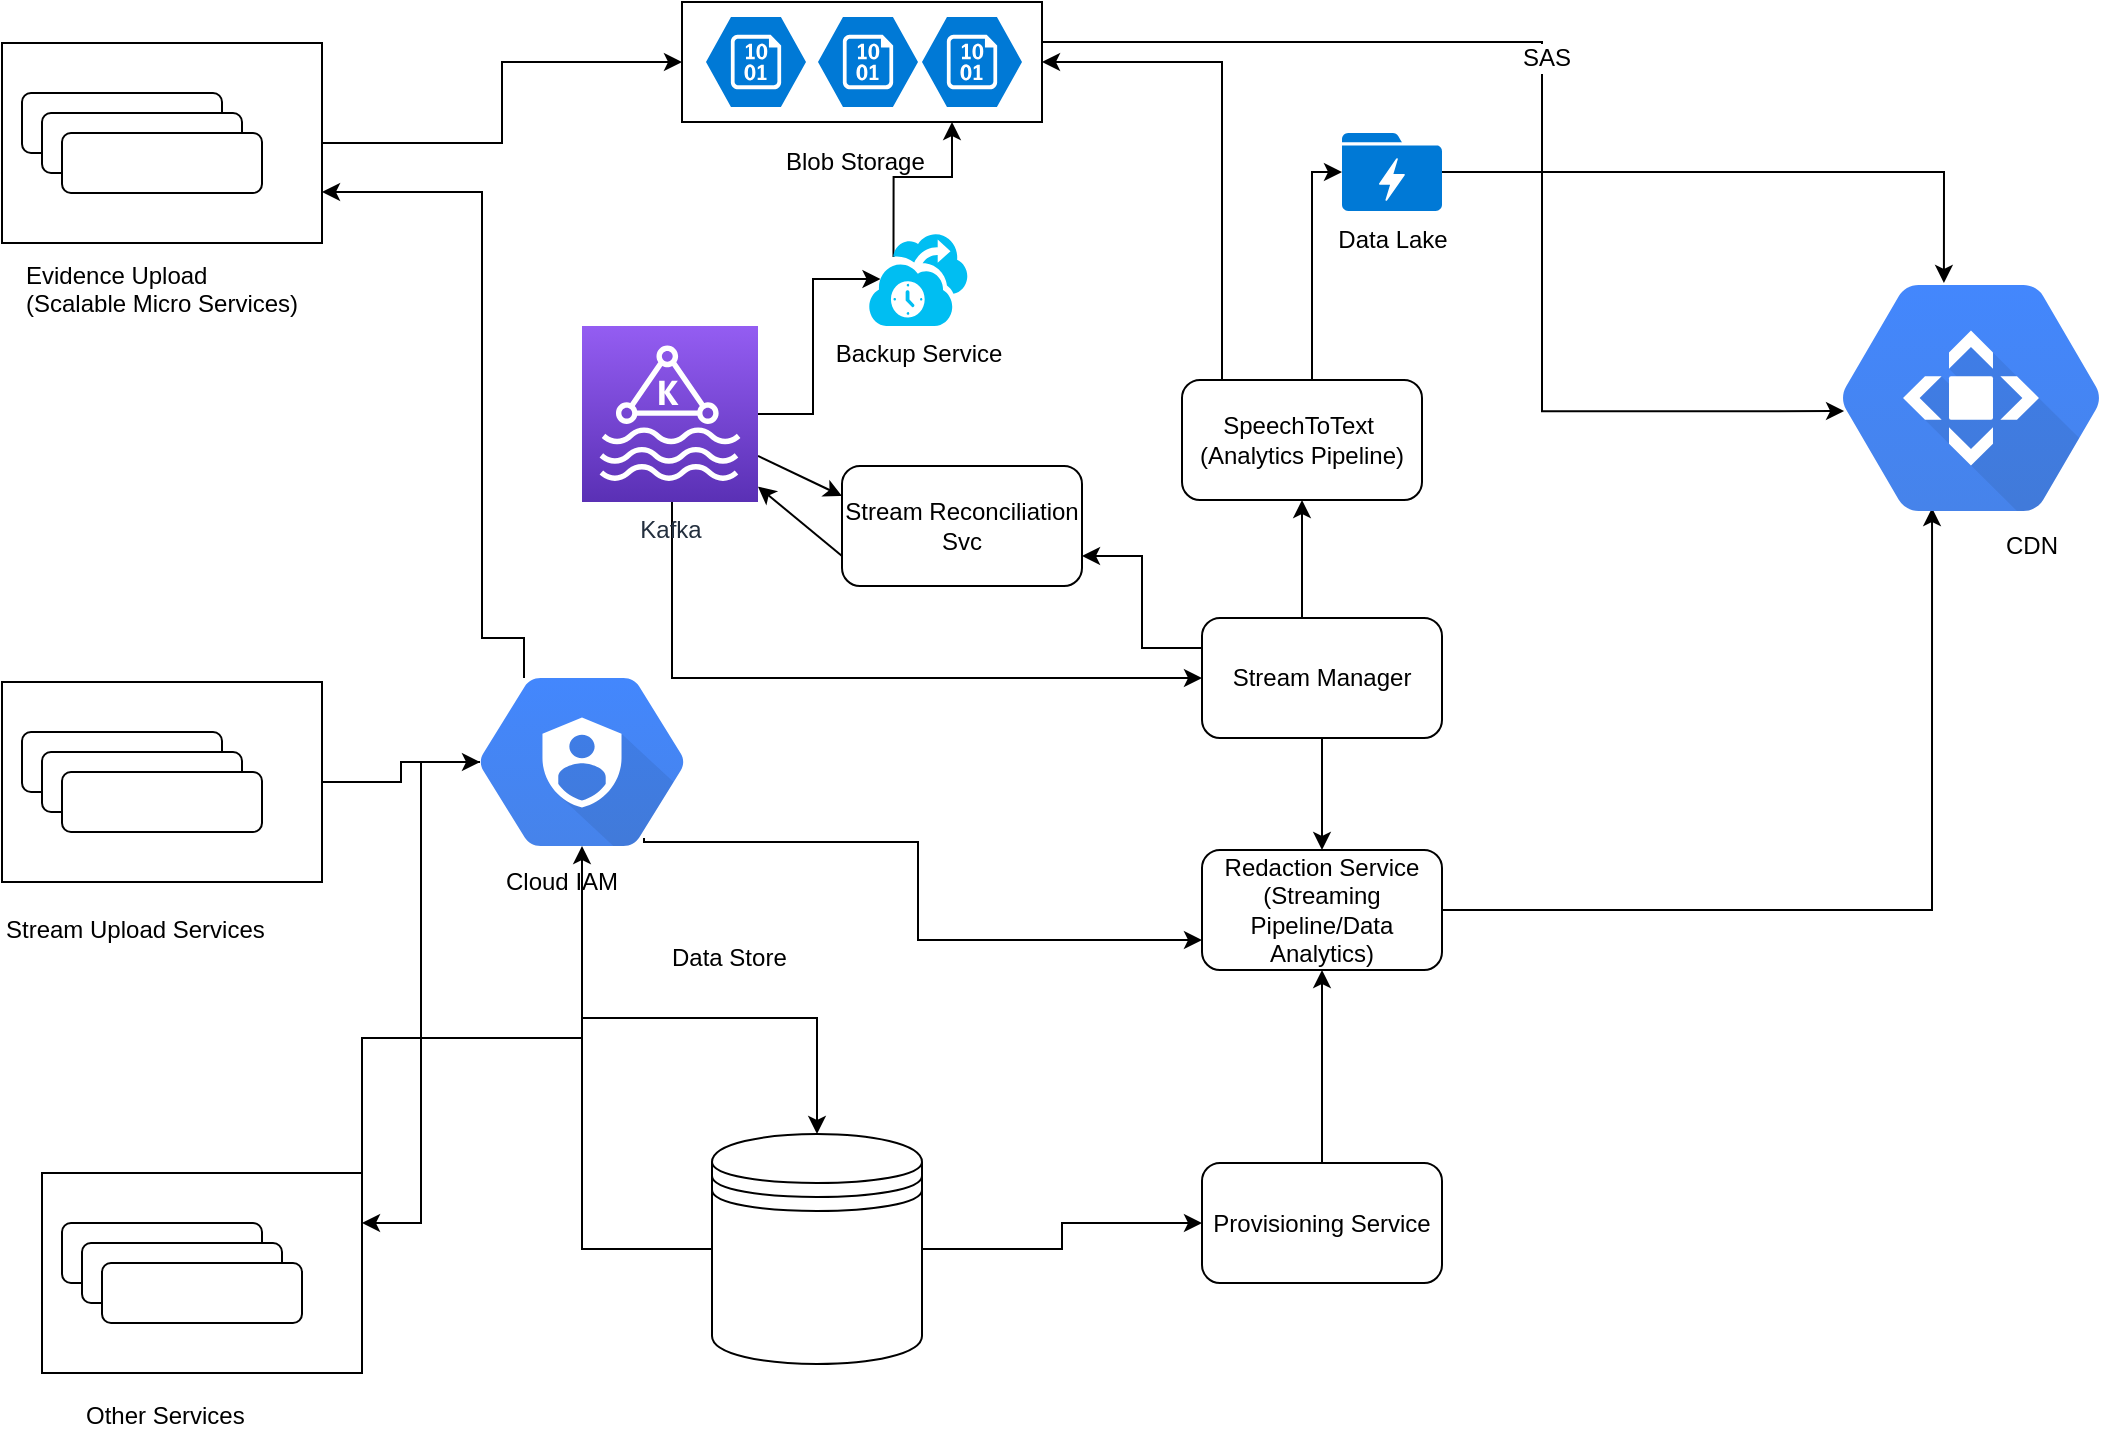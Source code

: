 <mxfile version="10.6.7" type="github"><diagram id="fCmDcdGG46tSVyyMOPS_" name="Page-1"><mxGraphModel dx="1362" dy="750" grid="1" gridSize="10" guides="1" tooltips="1" connect="1" arrows="1" fold="1" page="1" pageScale="1" pageWidth="850" pageHeight="1100" math="0" shadow="0"><root><mxCell id="0"/><mxCell id="1" parent="0"/><mxCell id="jnhirCZ-o03YxR8rbgiT-42" style="edgeStyle=orthogonalEdgeStyle;rounded=0;orthogonalLoop=1;jettySize=auto;html=1;entryX=0.125;entryY=0.5;entryDx=0;entryDy=0;entryPerimeter=0;" parent="1" source="jnhirCZ-o03YxR8rbgiT-1" target="jnhirCZ-o03YxR8rbgiT-25" edge="1"><mxGeometry relative="1" as="geometry"/></mxCell><mxCell id="jnhirCZ-o03YxR8rbgiT-47" style="edgeStyle=orthogonalEdgeStyle;rounded=0;orthogonalLoop=1;jettySize=auto;html=1;entryX=0;entryY=0.5;entryDx=0;entryDy=0;" parent="1" source="jnhirCZ-o03YxR8rbgiT-1" target="1gcdcB_CWtgVLVon9IP4-5" edge="1"><mxGeometry relative="1" as="geometry"><Array as="points"><mxPoint x="365" y="378"/></Array></mxGeometry></mxCell><mxCell id="1gcdcB_CWtgVLVon9IP4-11" style="rounded=0;orthogonalLoop=1;jettySize=auto;html=1;exitX=0;exitY=0.75;exitDx=0;exitDy=0;" edge="1" parent="1" source="1gcdcB_CWtgVLVon9IP4-8" target="jnhirCZ-o03YxR8rbgiT-1"><mxGeometry relative="1" as="geometry"/></mxCell><mxCell id="1gcdcB_CWtgVLVon9IP4-13" style="edgeStyle=none;rounded=0;orthogonalLoop=1;jettySize=auto;html=1;entryX=0;entryY=0.25;entryDx=0;entryDy=0;" edge="1" parent="1" source="jnhirCZ-o03YxR8rbgiT-1" target="1gcdcB_CWtgVLVon9IP4-8"><mxGeometry relative="1" as="geometry"/></mxCell><mxCell id="jnhirCZ-o03YxR8rbgiT-1" value="Kafka" style="outlineConnect=0;fontColor=#232F3E;gradientColor=#945DF2;gradientDirection=north;fillColor=#5A30B5;strokeColor=#ffffff;dashed=0;verticalLabelPosition=bottom;verticalAlign=top;align=center;html=1;fontSize=12;fontStyle=0;aspect=fixed;shape=mxgraph.aws4.resourceIcon;resIcon=mxgraph.aws4.managed_streaming_for_kafka;" parent="1" vertex="1"><mxGeometry x="320" y="202" width="88" height="88" as="geometry"/></mxCell><mxCell id="jnhirCZ-o03YxR8rbgiT-37" style="edgeStyle=orthogonalEdgeStyle;rounded=0;orthogonalLoop=1;jettySize=auto;html=1;entryX=0;entryY=0.5;entryDx=0;entryDy=0;" parent="1" source="jnhirCZ-o03YxR8rbgiT-2" target="jnhirCZ-o03YxR8rbgiT-27" edge="1"><mxGeometry relative="1" as="geometry"/></mxCell><mxCell id="jnhirCZ-o03YxR8rbgiT-40" style="edgeStyle=orthogonalEdgeStyle;rounded=0;orthogonalLoop=1;jettySize=auto;html=1;exitX=1;exitY=0.75;exitDx=0;exitDy=0;" parent="1" source="jnhirCZ-o03YxR8rbgiT-20" target="jnhirCZ-o03YxR8rbgiT-39" edge="1"><mxGeometry relative="1" as="geometry"><Array as="points"><mxPoint x="320" y="558"/><mxPoint x="320" y="548"/></Array></mxGeometry></mxCell><mxCell id="jnhirCZ-o03YxR8rbgiT-46" style="edgeStyle=orthogonalEdgeStyle;rounded=0;orthogonalLoop=1;jettySize=auto;html=1;exitX=0.255;exitY=0.265;exitDx=0;exitDy=0;exitPerimeter=0;entryX=0.75;entryY=1;entryDx=0;entryDy=0;" parent="1" source="jnhirCZ-o03YxR8rbgiT-25" target="jnhirCZ-o03YxR8rbgiT-27" edge="1"><mxGeometry relative="1" as="geometry"><mxPoint x="460" y="172" as="targetPoint"/></mxGeometry></mxCell><mxCell id="jnhirCZ-o03YxR8rbgiT-25" value="Backup Service" style="verticalLabelPosition=bottom;html=1;verticalAlign=top;align=center;strokeColor=none;fillColor=#00BEF2;shape=mxgraph.azure.backup_service;" parent="1" vertex="1"><mxGeometry x="463" y="155" width="50" height="47" as="geometry"/></mxCell><mxCell id="jnhirCZ-o03YxR8rbgiT-59" style="edgeStyle=orthogonalEdgeStyle;rounded=0;orthogonalLoop=1;jettySize=auto;html=1;entryX=0.008;entryY=0.558;entryDx=0;entryDy=0;entryPerimeter=0;" parent="1" source="jnhirCZ-o03YxR8rbgiT-26" target="jnhirCZ-o03YxR8rbgiT-57" edge="1"><mxGeometry relative="1" as="geometry"><Array as="points"><mxPoint x="800" y="60"/><mxPoint x="800" y="245"/></Array></mxGeometry></mxCell><mxCell id="jnhirCZ-o03YxR8rbgiT-75" value="SAS" style="text;html=1;resizable=0;points=[];align=center;verticalAlign=middle;labelBackgroundColor=#ffffff;" parent="jnhirCZ-o03YxR8rbgiT-59" vertex="1" connectable="0"><mxGeometry x="-0.102" y="2" relative="1" as="geometry"><mxPoint as="offset"/></mxGeometry></mxCell><mxCell id="jnhirCZ-o03YxR8rbgiT-36" value="Blob Storage" style="text;html=1;resizable=0;points=[];autosize=1;align=left;verticalAlign=top;spacingTop=-4;" parent="1" vertex="1"><mxGeometry x="420" y="110" width="80" height="20" as="geometry"/></mxCell><mxCell id="jnhirCZ-o03YxR8rbgiT-49" style="edgeStyle=orthogonalEdgeStyle;rounded=0;orthogonalLoop=1;jettySize=auto;html=1;entryX=0;entryY=0.5;entryDx=0;entryDy=0;" parent="1" source="jnhirCZ-o03YxR8rbgiT-39" target="jnhirCZ-o03YxR8rbgiT-45" edge="1"><mxGeometry relative="1" as="geometry"/></mxCell><mxCell id="jnhirCZ-o03YxR8rbgiT-67" value="" style="edgeStyle=orthogonalEdgeStyle;rounded=0;orthogonalLoop=1;jettySize=auto;html=1;" parent="1" source="jnhirCZ-o03YxR8rbgiT-39" target="jnhirCZ-o03YxR8rbgiT-64" edge="1"><mxGeometry relative="1" as="geometry"/></mxCell><mxCell id="jnhirCZ-o03YxR8rbgiT-39" value="" style="shape=datastore;whiteSpace=wrap;html=1;" parent="1" vertex="1"><mxGeometry x="385" y="606" width="105" height="115" as="geometry"/></mxCell><mxCell id="jnhirCZ-o03YxR8rbgiT-51" style="edgeStyle=orthogonalEdgeStyle;rounded=0;orthogonalLoop=1;jettySize=auto;html=1;entryX=1;entryY=0.5;entryDx=0;entryDy=0;" parent="1" source="jnhirCZ-o03YxR8rbgiT-43" target="jnhirCZ-o03YxR8rbgiT-27" edge="1"><mxGeometry relative="1" as="geometry"><Array as="points"><mxPoint x="680" y="240"/><mxPoint x="640" y="240"/><mxPoint x="640" y="70"/></Array></mxGeometry></mxCell><mxCell id="jnhirCZ-o03YxR8rbgiT-54" style="edgeStyle=orthogonalEdgeStyle;rounded=0;orthogonalLoop=1;jettySize=auto;html=1;" parent="1" source="jnhirCZ-o03YxR8rbgiT-43" target="jnhirCZ-o03YxR8rbgiT-53" edge="1"><mxGeometry relative="1" as="geometry"><Array as="points"><mxPoint x="685" y="277"/></Array></mxGeometry></mxCell><mxCell id="jnhirCZ-o03YxR8rbgiT-43" value="SpeechToText&amp;nbsp;&lt;br&gt;(Analytics Pipeline)&lt;br&gt;" style="rounded=1;whiteSpace=wrap;html=1;" parent="1" vertex="1"><mxGeometry x="620" y="229" width="120" height="60" as="geometry"/></mxCell><mxCell id="jnhirCZ-o03YxR8rbgiT-61" style="edgeStyle=orthogonalEdgeStyle;rounded=0;orthogonalLoop=1;jettySize=auto;html=1;entryX=0.349;entryY=0.987;entryDx=0;entryDy=0;entryPerimeter=0;" parent="1" source="jnhirCZ-o03YxR8rbgiT-44" target="jnhirCZ-o03YxR8rbgiT-57" edge="1"><mxGeometry relative="1" as="geometry"/></mxCell><mxCell id="jnhirCZ-o03YxR8rbgiT-44" value="Redaction Service&lt;br&gt;(Streaming Pipeline/Data Analytics)&lt;br&gt;" style="rounded=1;whiteSpace=wrap;html=1;" parent="1" vertex="1"><mxGeometry x="630" y="464" width="120" height="60" as="geometry"/></mxCell><mxCell id="jnhirCZ-o03YxR8rbgiT-50" value="" style="edgeStyle=orthogonalEdgeStyle;rounded=0;orthogonalLoop=1;jettySize=auto;html=1;" parent="1" source="jnhirCZ-o03YxR8rbgiT-45" target="jnhirCZ-o03YxR8rbgiT-44" edge="1"><mxGeometry relative="1" as="geometry"/></mxCell><mxCell id="jnhirCZ-o03YxR8rbgiT-45" value="Provisioning Service" style="rounded=1;whiteSpace=wrap;html=1;" parent="1" vertex="1"><mxGeometry x="630" y="620.5" width="120" height="60" as="geometry"/></mxCell><mxCell id="jnhirCZ-o03YxR8rbgiT-58" style="edgeStyle=orthogonalEdgeStyle;rounded=0;orthogonalLoop=1;jettySize=auto;html=1;entryX=0.395;entryY=-0.009;entryDx=0;entryDy=0;entryPerimeter=0;" parent="1" source="jnhirCZ-o03YxR8rbgiT-53" target="jnhirCZ-o03YxR8rbgiT-57" edge="1"><mxGeometry relative="1" as="geometry"/></mxCell><mxCell id="jnhirCZ-o03YxR8rbgiT-53" value="Data Lake" style="shadow=0;dashed=0;html=1;strokeColor=none;labelPosition=center;verticalLabelPosition=bottom;verticalAlign=top;align=center;shape=mxgraph.mscae.cloud.data_lake_store;fillColor=#0079D6;" parent="1" vertex="1"><mxGeometry x="700" y="105.5" width="50" height="39" as="geometry"/></mxCell><mxCell id="jnhirCZ-o03YxR8rbgiT-57" value="" style="shape=mxgraph.gcp.networking.cloud_cdn;html=1;fillColor=#4387FD;gradientColor=#4683EA;strokeColor=none;verticalLabelPosition=bottom;verticalAlign=top;align=center;" parent="1" vertex="1"><mxGeometry x="950" y="181.5" width="129" height="113" as="geometry"/></mxCell><mxCell id="jnhirCZ-o03YxR8rbgiT-60" value="CDN" style="text;html=1;resizable=0;points=[];autosize=1;align=left;verticalAlign=top;spacingTop=-4;" parent="1" vertex="1"><mxGeometry x="1030" y="302" width="40" height="20" as="geometry"/></mxCell><mxCell id="jnhirCZ-o03YxR8rbgiT-66" value="" style="edgeStyle=orthogonalEdgeStyle;rounded=0;orthogonalLoop=1;jettySize=auto;html=1;entryX=1;entryY=0.25;entryDx=0;entryDy=0;" parent="1" source="jnhirCZ-o03YxR8rbgiT-64" target="jnhirCZ-o03YxR8rbgiT-20" edge="1"><mxGeometry relative="1" as="geometry"><mxPoint x="238" y="358" as="targetPoint"/></mxGeometry></mxCell><mxCell id="jnhirCZ-o03YxR8rbgiT-69" style="edgeStyle=orthogonalEdgeStyle;rounded=0;orthogonalLoop=1;jettySize=auto;html=1;entryX=1;entryY=0.75;entryDx=0;entryDy=0;" parent="1" source="jnhirCZ-o03YxR8rbgiT-64" target="jnhirCZ-o03YxR8rbgiT-2" edge="1"><mxGeometry relative="1" as="geometry"><Array as="points"><mxPoint x="291" y="358"/><mxPoint x="270" y="358"/><mxPoint x="270" y="135"/><mxPoint x="190" y="135"/></Array></mxGeometry></mxCell><mxCell id="jnhirCZ-o03YxR8rbgiT-84" style="edgeStyle=orthogonalEdgeStyle;rounded=0;orthogonalLoop=1;jettySize=auto;html=1;entryX=0;entryY=0.75;entryDx=0;entryDy=0;exitX=0.804;exitY=0.952;exitDx=0;exitDy=0;exitPerimeter=0;" parent="1" source="jnhirCZ-o03YxR8rbgiT-64" target="jnhirCZ-o03YxR8rbgiT-44" edge="1"><mxGeometry relative="1" as="geometry"><Array as="points"><mxPoint x="351" y="460"/><mxPoint x="488" y="460"/><mxPoint x="488" y="509"/></Array></mxGeometry></mxCell><mxCell id="jnhirCZ-o03YxR8rbgiT-70" value="Cloud IAM" style="text;html=1;resizable=0;points=[];autosize=1;align=left;verticalAlign=top;spacingTop=-4;" parent="1" vertex="1"><mxGeometry x="280" y="470" width="70" height="20" as="geometry"/></mxCell><mxCell id="jnhirCZ-o03YxR8rbgiT-71" value="Data Store" style="text;html=1;resizable=0;points=[];autosize=1;align=left;verticalAlign=top;spacingTop=-4;" parent="1" vertex="1"><mxGeometry x="363" y="508" width="70" height="20" as="geometry"/></mxCell><mxCell id="jnhirCZ-o03YxR8rbgiT-76" value="" style="group" parent="1" vertex="1" connectable="0"><mxGeometry x="50" y="625.5" width="160" height="131" as="geometry"/></mxCell><mxCell id="jnhirCZ-o03YxR8rbgiT-20" value="" style="rounded=0;whiteSpace=wrap;html=1;" parent="jnhirCZ-o03YxR8rbgiT-76" vertex="1"><mxGeometry width="160" height="100" as="geometry"/></mxCell><mxCell id="jnhirCZ-o03YxR8rbgiT-21" value="" style="rounded=1;whiteSpace=wrap;html=1;" parent="jnhirCZ-o03YxR8rbgiT-76" vertex="1"><mxGeometry x="10" y="25" width="100" height="30" as="geometry"/></mxCell><mxCell id="jnhirCZ-o03YxR8rbgiT-22" style="edgeStyle=orthogonalEdgeStyle;rounded=0;orthogonalLoop=1;jettySize=auto;html=1;exitX=0.5;exitY=1;exitDx=0;exitDy=0;" parent="jnhirCZ-o03YxR8rbgiT-76" source="jnhirCZ-o03YxR8rbgiT-21" target="jnhirCZ-o03YxR8rbgiT-21" edge="1"><mxGeometry relative="1" as="geometry"/></mxCell><mxCell id="jnhirCZ-o03YxR8rbgiT-23" value="" style="rounded=1;whiteSpace=wrap;html=1;" parent="jnhirCZ-o03YxR8rbgiT-76" vertex="1"><mxGeometry x="20" y="35" width="100" height="30" as="geometry"/></mxCell><mxCell id="jnhirCZ-o03YxR8rbgiT-24" value="" style="rounded=1;whiteSpace=wrap;html=1;" parent="jnhirCZ-o03YxR8rbgiT-76" vertex="1"><mxGeometry x="30" y="45" width="100" height="30" as="geometry"/></mxCell><mxCell id="jnhirCZ-o03YxR8rbgiT-73" value="Other Services" style="text;html=1;resizable=0;points=[];autosize=1;align=left;verticalAlign=top;spacingTop=-4;" parent="jnhirCZ-o03YxR8rbgiT-76" vertex="1"><mxGeometry x="20" y="111" width="90" height="20" as="geometry"/></mxCell><mxCell id="jnhirCZ-o03YxR8rbgiT-79" value="" style="group" parent="1" vertex="1" connectable="0"><mxGeometry x="30" y="380" width="160" height="134" as="geometry"/></mxCell><mxCell id="jnhirCZ-o03YxR8rbgiT-10" value="" style="rounded=0;whiteSpace=wrap;html=1;" parent="jnhirCZ-o03YxR8rbgiT-79" vertex="1"><mxGeometry width="160" height="100" as="geometry"/></mxCell><mxCell id="jnhirCZ-o03YxR8rbgiT-78" value="" style="group" parent="jnhirCZ-o03YxR8rbgiT-79" vertex="1" connectable="0"><mxGeometry y="25" width="140" height="109" as="geometry"/></mxCell><mxCell id="jnhirCZ-o03YxR8rbgiT-11" value="" style="rounded=1;whiteSpace=wrap;html=1;" parent="jnhirCZ-o03YxR8rbgiT-78" vertex="1"><mxGeometry x="10" width="100" height="30" as="geometry"/></mxCell><mxCell id="jnhirCZ-o03YxR8rbgiT-12" style="edgeStyle=orthogonalEdgeStyle;rounded=0;orthogonalLoop=1;jettySize=auto;html=1;exitX=0.5;exitY=1;exitDx=0;exitDy=0;" parent="jnhirCZ-o03YxR8rbgiT-78" source="jnhirCZ-o03YxR8rbgiT-11" target="jnhirCZ-o03YxR8rbgiT-11" edge="1"><mxGeometry relative="1" as="geometry"/></mxCell><mxCell id="jnhirCZ-o03YxR8rbgiT-13" value="" style="rounded=1;whiteSpace=wrap;html=1;" parent="jnhirCZ-o03YxR8rbgiT-78" vertex="1"><mxGeometry x="20" y="10" width="100" height="30" as="geometry"/></mxCell><mxCell id="jnhirCZ-o03YxR8rbgiT-14" value="" style="rounded=1;whiteSpace=wrap;html=1;" parent="jnhirCZ-o03YxR8rbgiT-78" vertex="1"><mxGeometry x="30" y="20" width="100" height="30" as="geometry"/></mxCell><mxCell id="jnhirCZ-o03YxR8rbgiT-72" value="Stream Upload Services" style="text;html=1;resizable=0;points=[];autosize=1;align=left;verticalAlign=top;spacingTop=-4;" parent="jnhirCZ-o03YxR8rbgiT-78" vertex="1"><mxGeometry y="89" width="140" height="20" as="geometry"/></mxCell><mxCell id="jnhirCZ-o03YxR8rbgiT-80" value="" style="group" parent="1" vertex="1" connectable="0"><mxGeometry x="30" y="60.5" width="160" height="136" as="geometry"/></mxCell><mxCell id="jnhirCZ-o03YxR8rbgiT-2" value="" style="rounded=0;whiteSpace=wrap;html=1;" parent="jnhirCZ-o03YxR8rbgiT-80" vertex="1"><mxGeometry width="160" height="100" as="geometry"/></mxCell><mxCell id="jnhirCZ-o03YxR8rbgiT-5" value="" style="rounded=1;whiteSpace=wrap;html=1;" parent="jnhirCZ-o03YxR8rbgiT-80" vertex="1"><mxGeometry x="10" y="25" width="100" height="30" as="geometry"/></mxCell><mxCell id="jnhirCZ-o03YxR8rbgiT-7" style="edgeStyle=orthogonalEdgeStyle;rounded=0;orthogonalLoop=1;jettySize=auto;html=1;exitX=0.5;exitY=1;exitDx=0;exitDy=0;" parent="jnhirCZ-o03YxR8rbgiT-80" source="jnhirCZ-o03YxR8rbgiT-5" target="jnhirCZ-o03YxR8rbgiT-5" edge="1"><mxGeometry relative="1" as="geometry"/></mxCell><mxCell id="jnhirCZ-o03YxR8rbgiT-8" value="" style="rounded=1;whiteSpace=wrap;html=1;" parent="jnhirCZ-o03YxR8rbgiT-80" vertex="1"><mxGeometry x="20" y="35" width="100" height="30" as="geometry"/></mxCell><mxCell id="jnhirCZ-o03YxR8rbgiT-9" value="" style="rounded=1;whiteSpace=wrap;html=1;" parent="jnhirCZ-o03YxR8rbgiT-80" vertex="1"><mxGeometry x="30" y="45" width="100" height="30" as="geometry"/></mxCell><mxCell id="jnhirCZ-o03YxR8rbgiT-62" value="Evidence Upload &lt;br&gt;(Scalable Micro Services)" style="text;html=1;resizable=0;points=[];autosize=1;align=left;verticalAlign=top;spacingTop=-4;" parent="jnhirCZ-o03YxR8rbgiT-80" vertex="1"><mxGeometry x="10" y="106" width="150" height="30" as="geometry"/></mxCell><mxCell id="jnhirCZ-o03YxR8rbgiT-81" value="" style="group" parent="1" vertex="1" connectable="0"><mxGeometry x="370" y="40" width="180" height="60" as="geometry"/></mxCell><mxCell id="jnhirCZ-o03YxR8rbgiT-27" value="" style="rounded=0;whiteSpace=wrap;html=1;" parent="jnhirCZ-o03YxR8rbgiT-81" vertex="1"><mxGeometry width="180" height="60" as="geometry"/></mxCell><mxCell id="jnhirCZ-o03YxR8rbgiT-26" value="" style="shadow=0;dashed=0;html=1;strokeColor=none;fillColor=#0079D6;labelPosition=center;verticalLabelPosition=bottom;verticalAlign=top;align=center;shape=mxgraph.azure.storage_blob;pointerEvents=1;" parent="jnhirCZ-o03YxR8rbgiT-81" vertex="1"><mxGeometry x="120" y="7.5" width="50" height="45" as="geometry"/></mxCell><mxCell id="jnhirCZ-o03YxR8rbgiT-31" value="" style="shadow=0;dashed=0;html=1;strokeColor=none;fillColor=#0079D6;labelPosition=center;verticalLabelPosition=bottom;verticalAlign=top;align=center;shape=mxgraph.azure.storage_blob;pointerEvents=1;" parent="jnhirCZ-o03YxR8rbgiT-81" vertex="1"><mxGeometry x="68" y="7.5" width="50" height="45" as="geometry"/></mxCell><mxCell id="jnhirCZ-o03YxR8rbgiT-32" value="" style="shadow=0;dashed=0;html=1;strokeColor=none;fillColor=#0079D6;labelPosition=center;verticalLabelPosition=bottom;verticalAlign=top;align=center;shape=mxgraph.azure.storage_blob;pointerEvents=1;" parent="jnhirCZ-o03YxR8rbgiT-81" vertex="1"><mxGeometry x="12" y="7.5" width="50" height="45" as="geometry"/></mxCell><mxCell id="jnhirCZ-o03YxR8rbgiT-64" value="" style="shape=mxgraph.gcp.identity_and_security.cloud_iam;html=1;fillColor=#4387FD;gradientColor=#4683EA;strokeColor=none;verticalLabelPosition=bottom;verticalAlign=top;align=center;" parent="1" vertex="1"><mxGeometry x="269" y="378" width="102" height="84" as="geometry"/></mxCell><mxCell id="1gcdcB_CWtgVLVon9IP4-1" style="edgeStyle=orthogonalEdgeStyle;rounded=0;orthogonalLoop=1;jettySize=auto;html=1;" edge="1" parent="1" source="jnhirCZ-o03YxR8rbgiT-10" target="jnhirCZ-o03YxR8rbgiT-64"><mxGeometry relative="1" as="geometry"><mxPoint x="190" y="430" as="sourcePoint"/><mxPoint x="365" y="292" as="targetPoint"/></mxGeometry></mxCell><mxCell id="1gcdcB_CWtgVLVon9IP4-6" value="" style="edgeStyle=orthogonalEdgeStyle;rounded=0;orthogonalLoop=1;jettySize=auto;html=1;" edge="1" parent="1" source="1gcdcB_CWtgVLVon9IP4-5" target="jnhirCZ-o03YxR8rbgiT-43"><mxGeometry relative="1" as="geometry"><Array as="points"><mxPoint x="680" y="330"/><mxPoint x="680" y="330"/></Array></mxGeometry></mxCell><mxCell id="1gcdcB_CWtgVLVon9IP4-7" value="" style="edgeStyle=orthogonalEdgeStyle;rounded=0;orthogonalLoop=1;jettySize=auto;html=1;" edge="1" parent="1" source="1gcdcB_CWtgVLVon9IP4-5" target="jnhirCZ-o03YxR8rbgiT-44"><mxGeometry relative="1" as="geometry"/></mxCell><mxCell id="1gcdcB_CWtgVLVon9IP4-9" style="edgeStyle=orthogonalEdgeStyle;rounded=0;orthogonalLoop=1;jettySize=auto;html=1;exitX=0;exitY=0.25;exitDx=0;exitDy=0;entryX=1;entryY=0.75;entryDx=0;entryDy=0;" edge="1" parent="1" source="1gcdcB_CWtgVLVon9IP4-5" target="1gcdcB_CWtgVLVon9IP4-8"><mxGeometry relative="1" as="geometry"/></mxCell><mxCell id="1gcdcB_CWtgVLVon9IP4-5" value="Stream Manager" style="rounded=1;whiteSpace=wrap;html=1;" vertex="1" parent="1"><mxGeometry x="630" y="348" width="120" height="60" as="geometry"/></mxCell><mxCell id="1gcdcB_CWtgVLVon9IP4-8" value="Stream Reconciliation Svc" style="rounded=1;whiteSpace=wrap;html=1;" vertex="1" parent="1"><mxGeometry x="450" y="272" width="120" height="60" as="geometry"/></mxCell></root></mxGraphModel></diagram></mxfile>